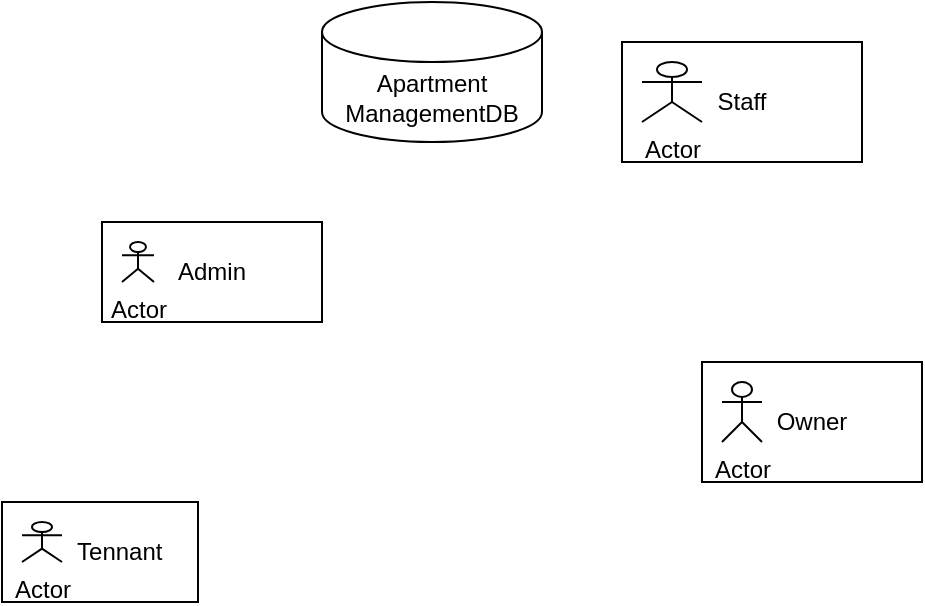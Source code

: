 <mxfile version="21.7.2" type="github">
  <diagram name="Trang-1" id="fliTURb_cvbP52fUOgku">
    <mxGraphModel dx="1050" dy="534" grid="1" gridSize="10" guides="1" tooltips="1" connect="1" arrows="1" fold="1" page="1" pageScale="1" pageWidth="827" pageHeight="1169" math="0" shadow="0">
      <root>
        <mxCell id="0" />
        <mxCell id="1" parent="0" />
        <mxCell id="yqCD-gNZLuBuFUGkV8YD-1" value="Admin" style="rounded=0;whiteSpace=wrap;html=1;" vertex="1" parent="1">
          <mxGeometry x="180" y="180" width="110" height="50" as="geometry" />
        </mxCell>
        <mxCell id="yqCD-gNZLuBuFUGkV8YD-2" value="&amp;nbsp; &amp;nbsp; &amp;nbsp; Tennant" style="rounded=0;whiteSpace=wrap;html=1;" vertex="1" parent="1">
          <mxGeometry x="130" y="320" width="98" height="50" as="geometry" />
        </mxCell>
        <mxCell id="yqCD-gNZLuBuFUGkV8YD-3" value="Owner" style="rounded=0;whiteSpace=wrap;html=1;" vertex="1" parent="1">
          <mxGeometry x="480" y="250" width="110" height="60" as="geometry" />
        </mxCell>
        <mxCell id="yqCD-gNZLuBuFUGkV8YD-4" value="Actor" style="shape=umlActor;verticalLabelPosition=bottom;verticalAlign=top;html=1;outlineConnect=0;" vertex="1" parent="1">
          <mxGeometry x="190" y="190" width="16" height="20" as="geometry" />
        </mxCell>
        <mxCell id="yqCD-gNZLuBuFUGkV8YD-10" value="Actor" style="shape=umlActor;verticalLabelPosition=bottom;verticalAlign=top;html=1;outlineConnect=0;" vertex="1" parent="1">
          <mxGeometry x="140" y="330" width="20" height="20" as="geometry" />
        </mxCell>
        <mxCell id="yqCD-gNZLuBuFUGkV8YD-14" value="Actor" style="shape=umlActor;verticalLabelPosition=bottom;verticalAlign=top;html=1;outlineConnect=0;" vertex="1" parent="1">
          <mxGeometry x="490" y="260" width="20" height="30" as="geometry" />
        </mxCell>
        <mxCell id="yqCD-gNZLuBuFUGkV8YD-19" value="Staff&lt;br&gt;" style="rounded=0;whiteSpace=wrap;html=1;" vertex="1" parent="1">
          <mxGeometry x="440" y="90" width="120" height="60" as="geometry" />
        </mxCell>
        <mxCell id="yqCD-gNZLuBuFUGkV8YD-21" value="Actor" style="shape=umlActor;verticalLabelPosition=bottom;verticalAlign=top;html=1;outlineConnect=0;" vertex="1" parent="1">
          <mxGeometry x="450" y="100" width="30" height="30" as="geometry" />
        </mxCell>
        <mxCell id="yqCD-gNZLuBuFUGkV8YD-23" value="Apartment ManagementDB" style="shape=cylinder3;whiteSpace=wrap;html=1;boundedLbl=1;backgroundOutline=1;size=15;" vertex="1" parent="1">
          <mxGeometry x="290" y="70" width="110" height="70" as="geometry" />
        </mxCell>
      </root>
    </mxGraphModel>
  </diagram>
</mxfile>
